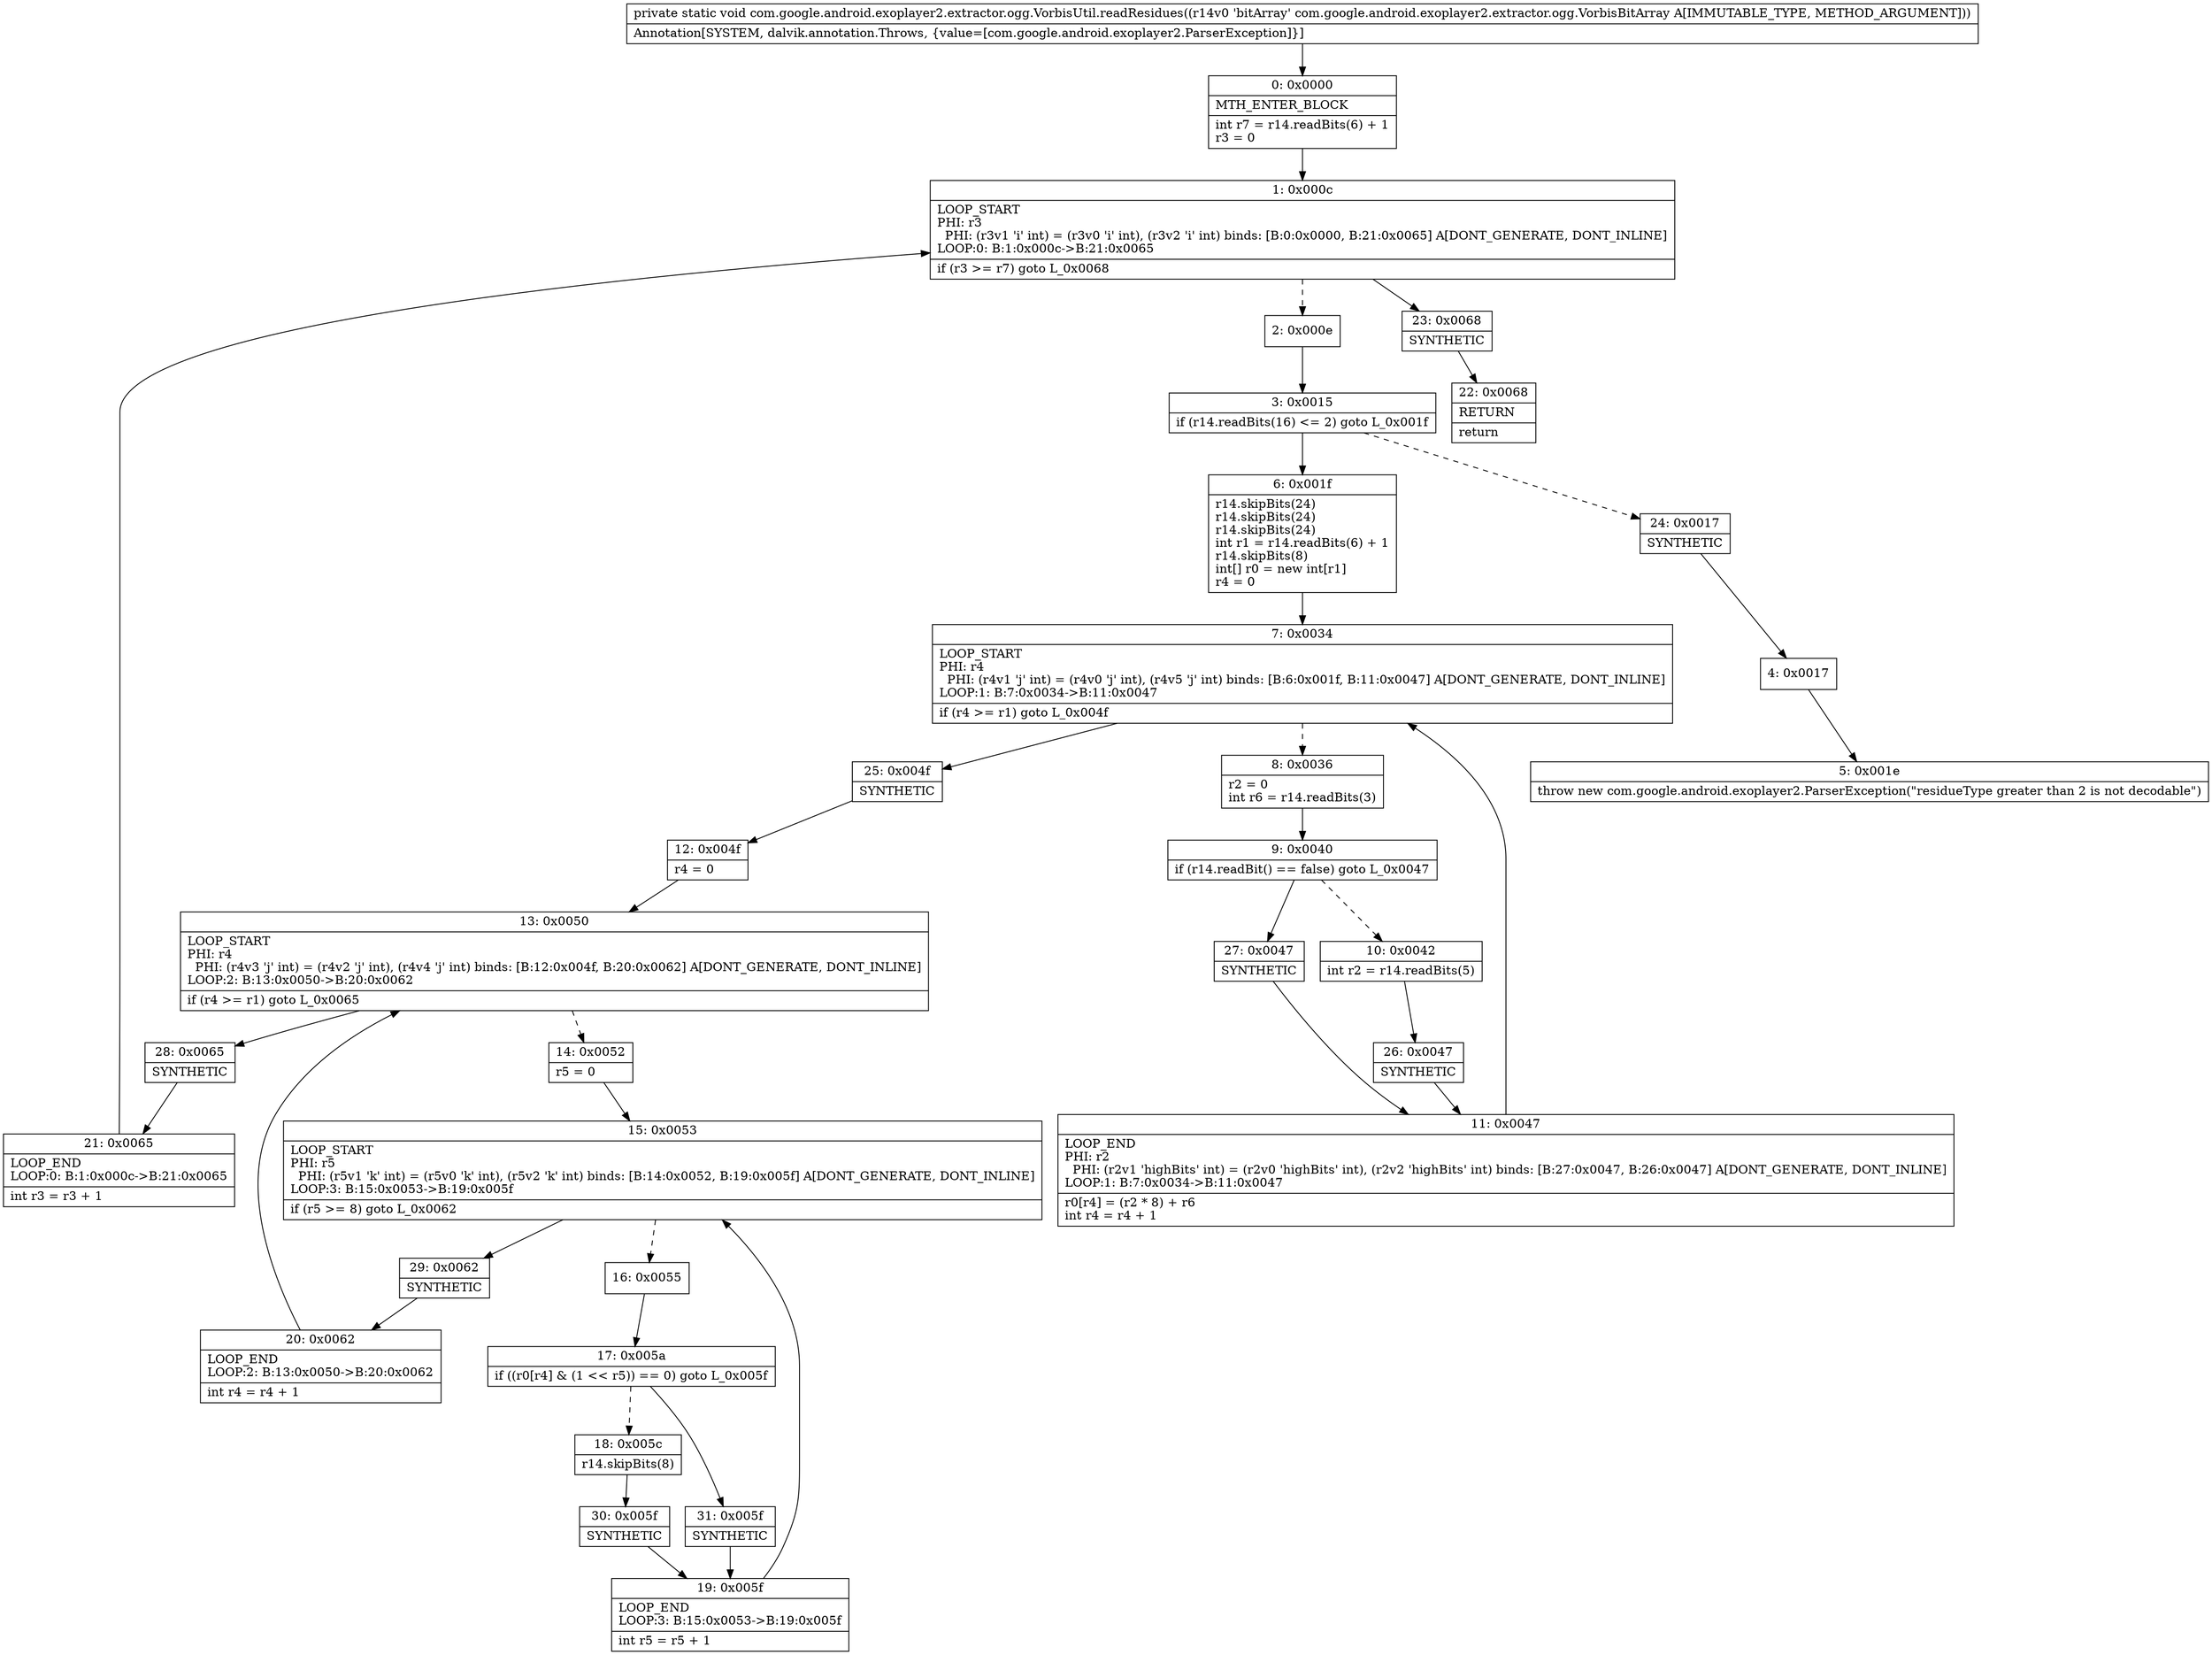 digraph "CFG forcom.google.android.exoplayer2.extractor.ogg.VorbisUtil.readResidues(Lcom\/google\/android\/exoplayer2\/extractor\/ogg\/VorbisBitArray;)V" {
Node_0 [shape=record,label="{0\:\ 0x0000|MTH_ENTER_BLOCK\l|int r7 = r14.readBits(6) + 1\lr3 = 0\l}"];
Node_1 [shape=record,label="{1\:\ 0x000c|LOOP_START\lPHI: r3 \l  PHI: (r3v1 'i' int) = (r3v0 'i' int), (r3v2 'i' int) binds: [B:0:0x0000, B:21:0x0065] A[DONT_GENERATE, DONT_INLINE]\lLOOP:0: B:1:0x000c\-\>B:21:0x0065\l|if (r3 \>= r7) goto L_0x0068\l}"];
Node_2 [shape=record,label="{2\:\ 0x000e}"];
Node_3 [shape=record,label="{3\:\ 0x0015|if (r14.readBits(16) \<= 2) goto L_0x001f\l}"];
Node_4 [shape=record,label="{4\:\ 0x0017}"];
Node_5 [shape=record,label="{5\:\ 0x001e|throw new com.google.android.exoplayer2.ParserException(\"residueType greater than 2 is not decodable\")\l}"];
Node_6 [shape=record,label="{6\:\ 0x001f|r14.skipBits(24)\lr14.skipBits(24)\lr14.skipBits(24)\lint r1 = r14.readBits(6) + 1\lr14.skipBits(8)\lint[] r0 = new int[r1]\lr4 = 0\l}"];
Node_7 [shape=record,label="{7\:\ 0x0034|LOOP_START\lPHI: r4 \l  PHI: (r4v1 'j' int) = (r4v0 'j' int), (r4v5 'j' int) binds: [B:6:0x001f, B:11:0x0047] A[DONT_GENERATE, DONT_INLINE]\lLOOP:1: B:7:0x0034\-\>B:11:0x0047\l|if (r4 \>= r1) goto L_0x004f\l}"];
Node_8 [shape=record,label="{8\:\ 0x0036|r2 = 0\lint r6 = r14.readBits(3)\l}"];
Node_9 [shape=record,label="{9\:\ 0x0040|if (r14.readBit() == false) goto L_0x0047\l}"];
Node_10 [shape=record,label="{10\:\ 0x0042|int r2 = r14.readBits(5)\l}"];
Node_11 [shape=record,label="{11\:\ 0x0047|LOOP_END\lPHI: r2 \l  PHI: (r2v1 'highBits' int) = (r2v0 'highBits' int), (r2v2 'highBits' int) binds: [B:27:0x0047, B:26:0x0047] A[DONT_GENERATE, DONT_INLINE]\lLOOP:1: B:7:0x0034\-\>B:11:0x0047\l|r0[r4] = (r2 * 8) + r6\lint r4 = r4 + 1\l}"];
Node_12 [shape=record,label="{12\:\ 0x004f|r4 = 0\l}"];
Node_13 [shape=record,label="{13\:\ 0x0050|LOOP_START\lPHI: r4 \l  PHI: (r4v3 'j' int) = (r4v2 'j' int), (r4v4 'j' int) binds: [B:12:0x004f, B:20:0x0062] A[DONT_GENERATE, DONT_INLINE]\lLOOP:2: B:13:0x0050\-\>B:20:0x0062\l|if (r4 \>= r1) goto L_0x0065\l}"];
Node_14 [shape=record,label="{14\:\ 0x0052|r5 = 0\l}"];
Node_15 [shape=record,label="{15\:\ 0x0053|LOOP_START\lPHI: r5 \l  PHI: (r5v1 'k' int) = (r5v0 'k' int), (r5v2 'k' int) binds: [B:14:0x0052, B:19:0x005f] A[DONT_GENERATE, DONT_INLINE]\lLOOP:3: B:15:0x0053\-\>B:19:0x005f\l|if (r5 \>= 8) goto L_0x0062\l}"];
Node_16 [shape=record,label="{16\:\ 0x0055}"];
Node_17 [shape=record,label="{17\:\ 0x005a|if ((r0[r4] & (1 \<\< r5)) == 0) goto L_0x005f\l}"];
Node_18 [shape=record,label="{18\:\ 0x005c|r14.skipBits(8)\l}"];
Node_19 [shape=record,label="{19\:\ 0x005f|LOOP_END\lLOOP:3: B:15:0x0053\-\>B:19:0x005f\l|int r5 = r5 + 1\l}"];
Node_20 [shape=record,label="{20\:\ 0x0062|LOOP_END\lLOOP:2: B:13:0x0050\-\>B:20:0x0062\l|int r4 = r4 + 1\l}"];
Node_21 [shape=record,label="{21\:\ 0x0065|LOOP_END\lLOOP:0: B:1:0x000c\-\>B:21:0x0065\l|int r3 = r3 + 1\l}"];
Node_22 [shape=record,label="{22\:\ 0x0068|RETURN\l|return\l}"];
Node_23 [shape=record,label="{23\:\ 0x0068|SYNTHETIC\l}"];
Node_24 [shape=record,label="{24\:\ 0x0017|SYNTHETIC\l}"];
Node_25 [shape=record,label="{25\:\ 0x004f|SYNTHETIC\l}"];
Node_26 [shape=record,label="{26\:\ 0x0047|SYNTHETIC\l}"];
Node_27 [shape=record,label="{27\:\ 0x0047|SYNTHETIC\l}"];
Node_28 [shape=record,label="{28\:\ 0x0065|SYNTHETIC\l}"];
Node_29 [shape=record,label="{29\:\ 0x0062|SYNTHETIC\l}"];
Node_30 [shape=record,label="{30\:\ 0x005f|SYNTHETIC\l}"];
Node_31 [shape=record,label="{31\:\ 0x005f|SYNTHETIC\l}"];
MethodNode[shape=record,label="{private static void com.google.android.exoplayer2.extractor.ogg.VorbisUtil.readResidues((r14v0 'bitArray' com.google.android.exoplayer2.extractor.ogg.VorbisBitArray A[IMMUTABLE_TYPE, METHOD_ARGUMENT]))  | Annotation[SYSTEM, dalvik.annotation.Throws, \{value=[com.google.android.exoplayer2.ParserException]\}]\l}"];
MethodNode -> Node_0;
Node_0 -> Node_1;
Node_1 -> Node_2[style=dashed];
Node_1 -> Node_23;
Node_2 -> Node_3;
Node_3 -> Node_6;
Node_3 -> Node_24[style=dashed];
Node_4 -> Node_5;
Node_6 -> Node_7;
Node_7 -> Node_8[style=dashed];
Node_7 -> Node_25;
Node_8 -> Node_9;
Node_9 -> Node_10[style=dashed];
Node_9 -> Node_27;
Node_10 -> Node_26;
Node_11 -> Node_7;
Node_12 -> Node_13;
Node_13 -> Node_14[style=dashed];
Node_13 -> Node_28;
Node_14 -> Node_15;
Node_15 -> Node_16[style=dashed];
Node_15 -> Node_29;
Node_16 -> Node_17;
Node_17 -> Node_18[style=dashed];
Node_17 -> Node_31;
Node_18 -> Node_30;
Node_19 -> Node_15;
Node_20 -> Node_13;
Node_21 -> Node_1;
Node_23 -> Node_22;
Node_24 -> Node_4;
Node_25 -> Node_12;
Node_26 -> Node_11;
Node_27 -> Node_11;
Node_28 -> Node_21;
Node_29 -> Node_20;
Node_30 -> Node_19;
Node_31 -> Node_19;
}

